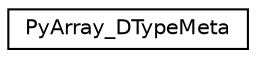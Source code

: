 digraph "Graphical Class Hierarchy"
{
 // LATEX_PDF_SIZE
  edge [fontname="Helvetica",fontsize="10",labelfontname="Helvetica",labelfontsize="10"];
  node [fontname="Helvetica",fontsize="10",shape=record];
  rankdir="LR";
  Node0 [label="PyArray_DTypeMeta",height=0.2,width=0.4,color="black", fillcolor="white", style="filled",URL="$structPyArray__DTypeMeta.html",tooltip=" "];
}
